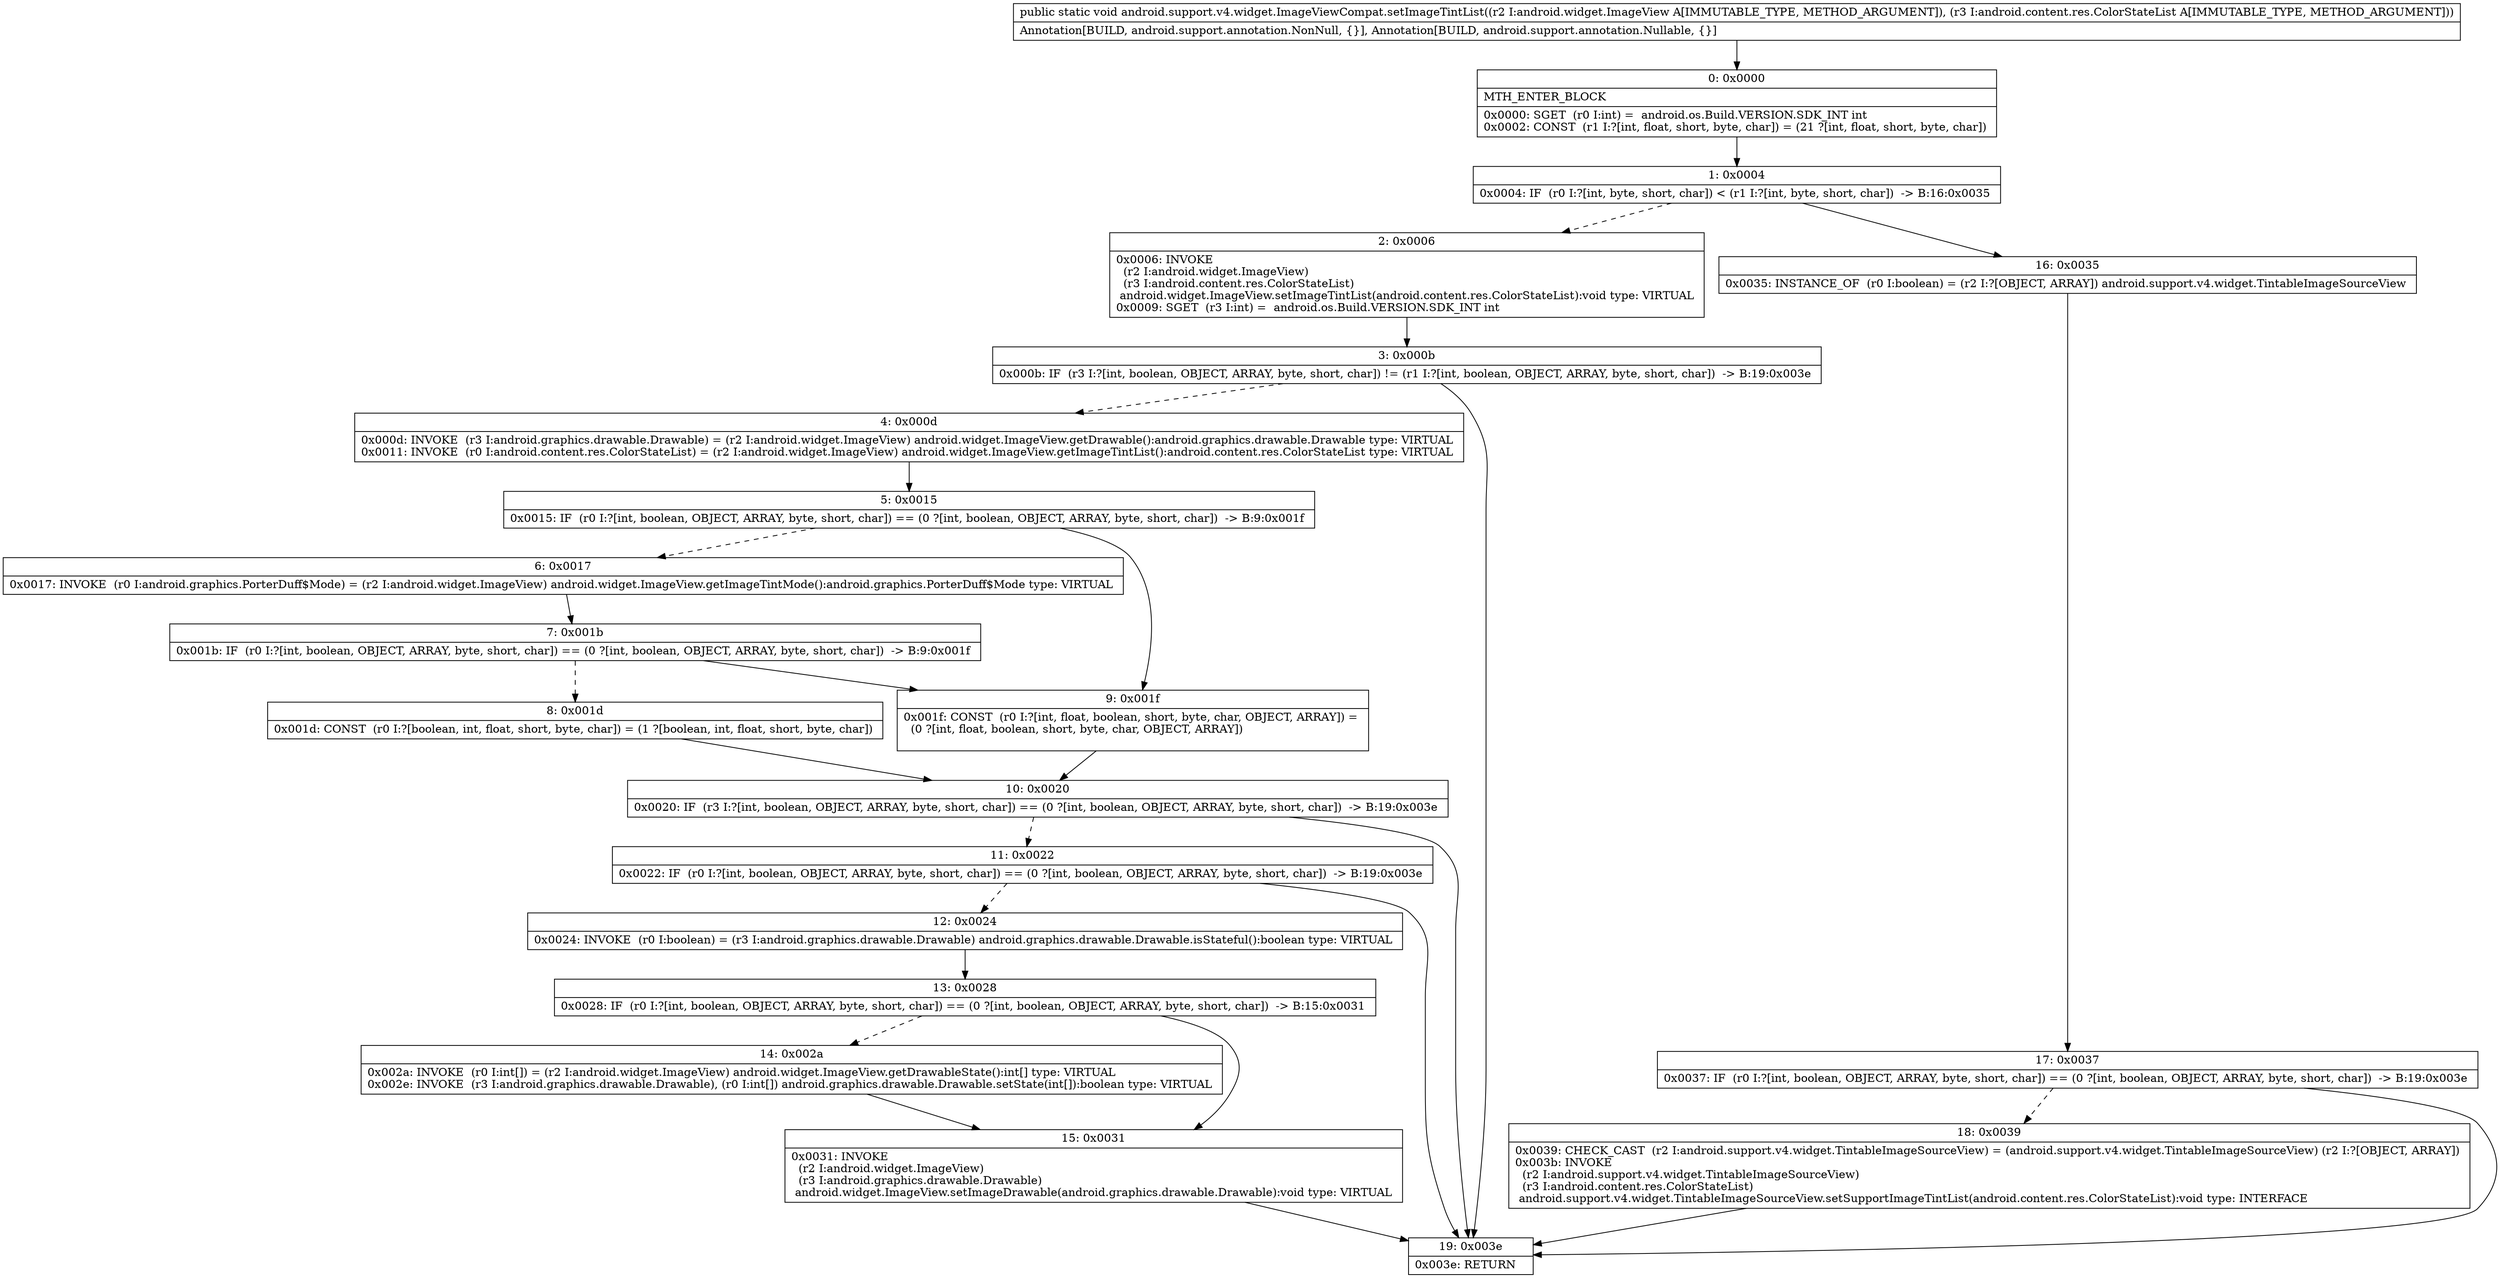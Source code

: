 digraph "CFG forandroid.support.v4.widget.ImageViewCompat.setImageTintList(Landroid\/widget\/ImageView;Landroid\/content\/res\/ColorStateList;)V" {
Node_0 [shape=record,label="{0\:\ 0x0000|MTH_ENTER_BLOCK\l|0x0000: SGET  (r0 I:int) =  android.os.Build.VERSION.SDK_INT int \l0x0002: CONST  (r1 I:?[int, float, short, byte, char]) = (21 ?[int, float, short, byte, char]) \l}"];
Node_1 [shape=record,label="{1\:\ 0x0004|0x0004: IF  (r0 I:?[int, byte, short, char]) \< (r1 I:?[int, byte, short, char])  \-\> B:16:0x0035 \l}"];
Node_2 [shape=record,label="{2\:\ 0x0006|0x0006: INVOKE  \l  (r2 I:android.widget.ImageView)\l  (r3 I:android.content.res.ColorStateList)\l android.widget.ImageView.setImageTintList(android.content.res.ColorStateList):void type: VIRTUAL \l0x0009: SGET  (r3 I:int) =  android.os.Build.VERSION.SDK_INT int \l}"];
Node_3 [shape=record,label="{3\:\ 0x000b|0x000b: IF  (r3 I:?[int, boolean, OBJECT, ARRAY, byte, short, char]) != (r1 I:?[int, boolean, OBJECT, ARRAY, byte, short, char])  \-\> B:19:0x003e \l}"];
Node_4 [shape=record,label="{4\:\ 0x000d|0x000d: INVOKE  (r3 I:android.graphics.drawable.Drawable) = (r2 I:android.widget.ImageView) android.widget.ImageView.getDrawable():android.graphics.drawable.Drawable type: VIRTUAL \l0x0011: INVOKE  (r0 I:android.content.res.ColorStateList) = (r2 I:android.widget.ImageView) android.widget.ImageView.getImageTintList():android.content.res.ColorStateList type: VIRTUAL \l}"];
Node_5 [shape=record,label="{5\:\ 0x0015|0x0015: IF  (r0 I:?[int, boolean, OBJECT, ARRAY, byte, short, char]) == (0 ?[int, boolean, OBJECT, ARRAY, byte, short, char])  \-\> B:9:0x001f \l}"];
Node_6 [shape=record,label="{6\:\ 0x0017|0x0017: INVOKE  (r0 I:android.graphics.PorterDuff$Mode) = (r2 I:android.widget.ImageView) android.widget.ImageView.getImageTintMode():android.graphics.PorterDuff$Mode type: VIRTUAL \l}"];
Node_7 [shape=record,label="{7\:\ 0x001b|0x001b: IF  (r0 I:?[int, boolean, OBJECT, ARRAY, byte, short, char]) == (0 ?[int, boolean, OBJECT, ARRAY, byte, short, char])  \-\> B:9:0x001f \l}"];
Node_8 [shape=record,label="{8\:\ 0x001d|0x001d: CONST  (r0 I:?[boolean, int, float, short, byte, char]) = (1 ?[boolean, int, float, short, byte, char]) \l}"];
Node_9 [shape=record,label="{9\:\ 0x001f|0x001f: CONST  (r0 I:?[int, float, boolean, short, byte, char, OBJECT, ARRAY]) = \l  (0 ?[int, float, boolean, short, byte, char, OBJECT, ARRAY])\l \l}"];
Node_10 [shape=record,label="{10\:\ 0x0020|0x0020: IF  (r3 I:?[int, boolean, OBJECT, ARRAY, byte, short, char]) == (0 ?[int, boolean, OBJECT, ARRAY, byte, short, char])  \-\> B:19:0x003e \l}"];
Node_11 [shape=record,label="{11\:\ 0x0022|0x0022: IF  (r0 I:?[int, boolean, OBJECT, ARRAY, byte, short, char]) == (0 ?[int, boolean, OBJECT, ARRAY, byte, short, char])  \-\> B:19:0x003e \l}"];
Node_12 [shape=record,label="{12\:\ 0x0024|0x0024: INVOKE  (r0 I:boolean) = (r3 I:android.graphics.drawable.Drawable) android.graphics.drawable.Drawable.isStateful():boolean type: VIRTUAL \l}"];
Node_13 [shape=record,label="{13\:\ 0x0028|0x0028: IF  (r0 I:?[int, boolean, OBJECT, ARRAY, byte, short, char]) == (0 ?[int, boolean, OBJECT, ARRAY, byte, short, char])  \-\> B:15:0x0031 \l}"];
Node_14 [shape=record,label="{14\:\ 0x002a|0x002a: INVOKE  (r0 I:int[]) = (r2 I:android.widget.ImageView) android.widget.ImageView.getDrawableState():int[] type: VIRTUAL \l0x002e: INVOKE  (r3 I:android.graphics.drawable.Drawable), (r0 I:int[]) android.graphics.drawable.Drawable.setState(int[]):boolean type: VIRTUAL \l}"];
Node_15 [shape=record,label="{15\:\ 0x0031|0x0031: INVOKE  \l  (r2 I:android.widget.ImageView)\l  (r3 I:android.graphics.drawable.Drawable)\l android.widget.ImageView.setImageDrawable(android.graphics.drawable.Drawable):void type: VIRTUAL \l}"];
Node_16 [shape=record,label="{16\:\ 0x0035|0x0035: INSTANCE_OF  (r0 I:boolean) = (r2 I:?[OBJECT, ARRAY]) android.support.v4.widget.TintableImageSourceView \l}"];
Node_17 [shape=record,label="{17\:\ 0x0037|0x0037: IF  (r0 I:?[int, boolean, OBJECT, ARRAY, byte, short, char]) == (0 ?[int, boolean, OBJECT, ARRAY, byte, short, char])  \-\> B:19:0x003e \l}"];
Node_18 [shape=record,label="{18\:\ 0x0039|0x0039: CHECK_CAST  (r2 I:android.support.v4.widget.TintableImageSourceView) = (android.support.v4.widget.TintableImageSourceView) (r2 I:?[OBJECT, ARRAY]) \l0x003b: INVOKE  \l  (r2 I:android.support.v4.widget.TintableImageSourceView)\l  (r3 I:android.content.res.ColorStateList)\l android.support.v4.widget.TintableImageSourceView.setSupportImageTintList(android.content.res.ColorStateList):void type: INTERFACE \l}"];
Node_19 [shape=record,label="{19\:\ 0x003e|0x003e: RETURN   \l}"];
MethodNode[shape=record,label="{public static void android.support.v4.widget.ImageViewCompat.setImageTintList((r2 I:android.widget.ImageView A[IMMUTABLE_TYPE, METHOD_ARGUMENT]), (r3 I:android.content.res.ColorStateList A[IMMUTABLE_TYPE, METHOD_ARGUMENT]))  | Annotation[BUILD, android.support.annotation.NonNull, \{\}], Annotation[BUILD, android.support.annotation.Nullable, \{\}]\l}"];
MethodNode -> Node_0;
Node_0 -> Node_1;
Node_1 -> Node_2[style=dashed];
Node_1 -> Node_16;
Node_2 -> Node_3;
Node_3 -> Node_4[style=dashed];
Node_3 -> Node_19;
Node_4 -> Node_5;
Node_5 -> Node_6[style=dashed];
Node_5 -> Node_9;
Node_6 -> Node_7;
Node_7 -> Node_8[style=dashed];
Node_7 -> Node_9;
Node_8 -> Node_10;
Node_9 -> Node_10;
Node_10 -> Node_11[style=dashed];
Node_10 -> Node_19;
Node_11 -> Node_12[style=dashed];
Node_11 -> Node_19;
Node_12 -> Node_13;
Node_13 -> Node_14[style=dashed];
Node_13 -> Node_15;
Node_14 -> Node_15;
Node_15 -> Node_19;
Node_16 -> Node_17;
Node_17 -> Node_18[style=dashed];
Node_17 -> Node_19;
Node_18 -> Node_19;
}

